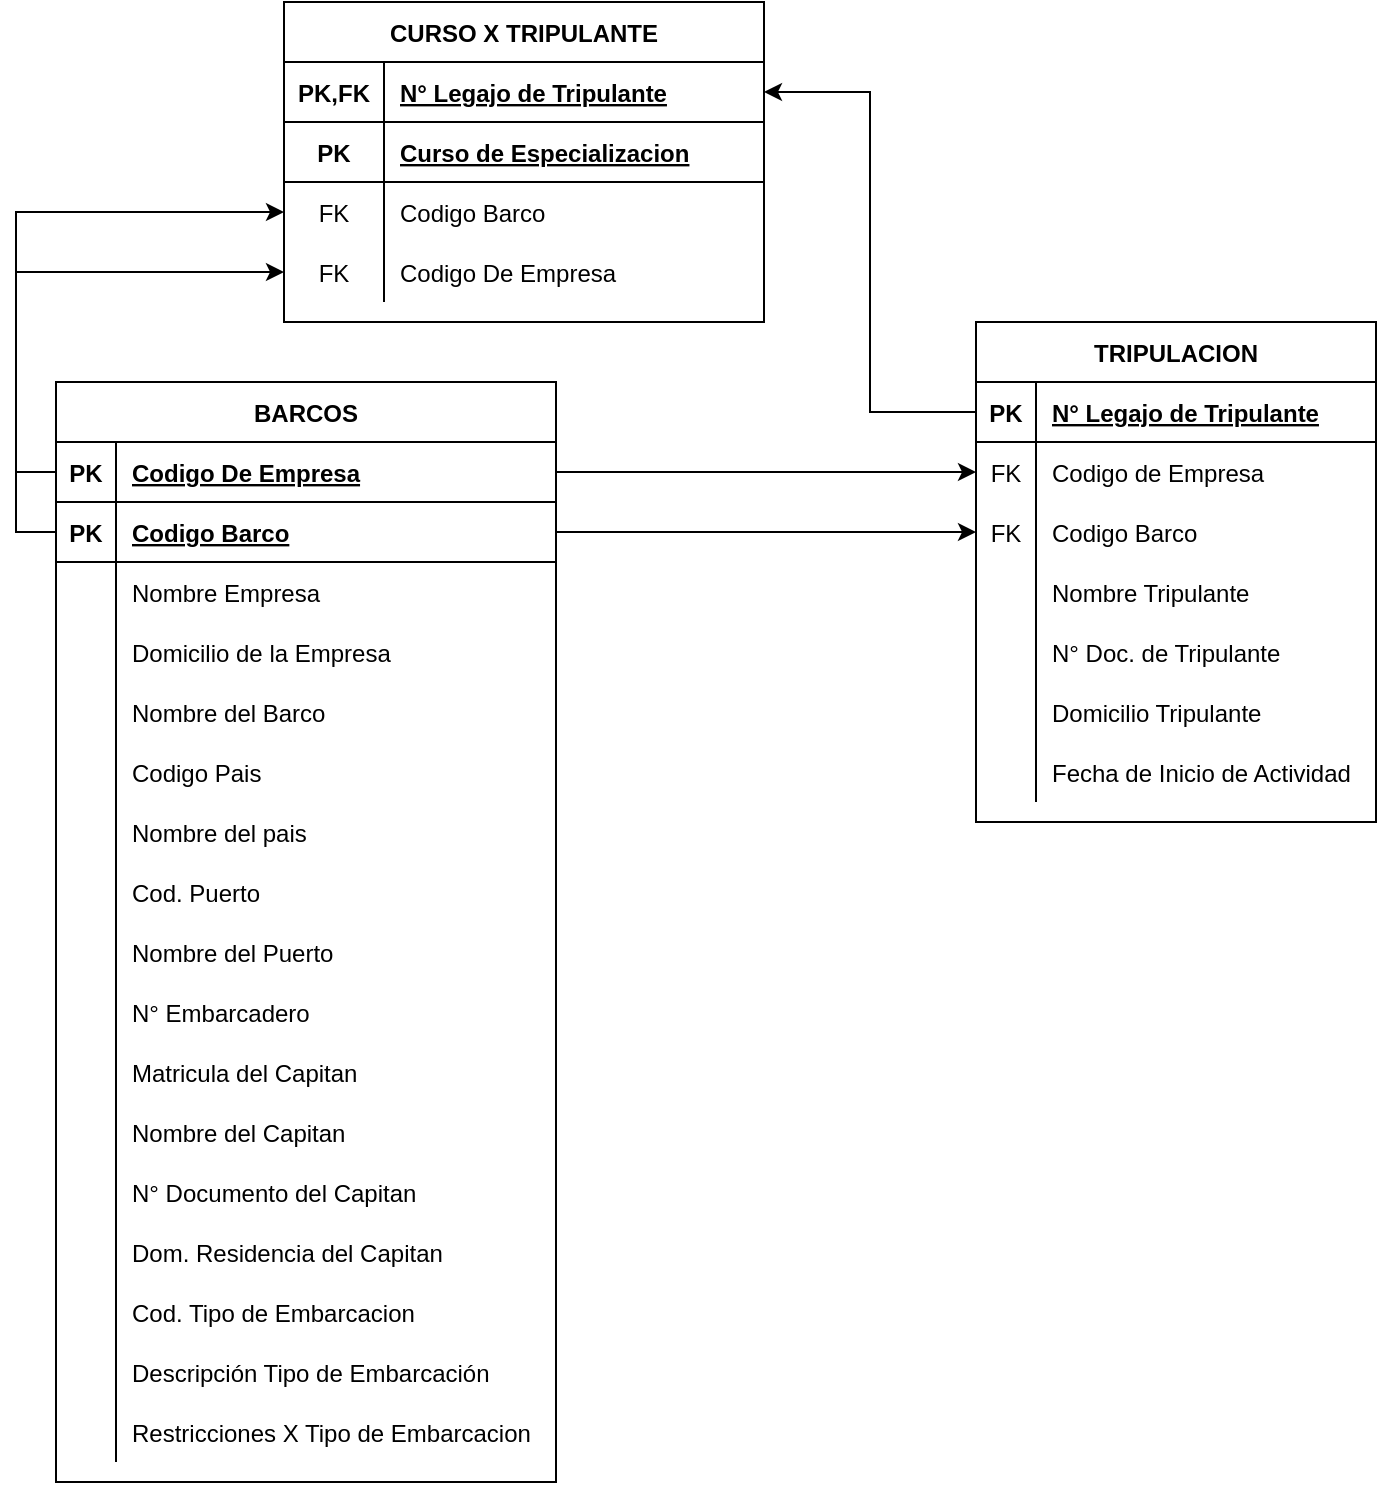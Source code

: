 <mxfile version="14.5.10" type="device"><diagram id="n7iqp6-ujP4lNgKCFLdw" name="Page-1"><mxGraphModel dx="1578" dy="820" grid="1" gridSize="10" guides="1" tooltips="1" connect="1" arrows="1" fold="1" page="1" pageScale="1" pageWidth="827" pageHeight="1169" math="0" shadow="0"><root><mxCell id="0"/><mxCell id="1" parent="0"/><mxCell id="V-FKSmDHNByAgr_jq2Kq-1" value="BARCOS" style="shape=table;startSize=30;container=1;collapsible=1;childLayout=tableLayout;fixedRows=1;rowLines=0;fontStyle=1;align=center;resizeLast=1;" parent="1" vertex="1"><mxGeometry x="180" y="220" width="250" height="550" as="geometry"/></mxCell><mxCell id="V-FKSmDHNByAgr_jq2Kq-2" value="" style="shape=partialRectangle;collapsible=0;dropTarget=0;pointerEvents=0;fillColor=none;top=0;left=0;bottom=1;right=0;points=[[0,0.5],[1,0.5]];portConstraint=eastwest;" parent="V-FKSmDHNByAgr_jq2Kq-1" vertex="1"><mxGeometry y="30" width="250" height="30" as="geometry"/></mxCell><mxCell id="V-FKSmDHNByAgr_jq2Kq-3" value="PK" style="shape=partialRectangle;connectable=0;fillColor=none;top=0;left=0;bottom=0;right=0;fontStyle=1;overflow=hidden;" parent="V-FKSmDHNByAgr_jq2Kq-2" vertex="1"><mxGeometry width="30" height="30" as="geometry"/></mxCell><mxCell id="V-FKSmDHNByAgr_jq2Kq-4" value="Codigo De Empresa" style="shape=partialRectangle;connectable=0;fillColor=none;top=0;left=0;bottom=0;right=0;align=left;spacingLeft=6;fontStyle=5;overflow=hidden;" parent="V-FKSmDHNByAgr_jq2Kq-2" vertex="1"><mxGeometry x="30" width="220" height="30" as="geometry"/></mxCell><mxCell id="uIpjzriHl8TbzYNkCYsB-1" value="" style="shape=partialRectangle;collapsible=0;dropTarget=0;pointerEvents=0;fillColor=none;top=0;left=0;bottom=1;right=0;points=[[0,0.5],[1,0.5]];portConstraint=eastwest;" vertex="1" parent="V-FKSmDHNByAgr_jq2Kq-1"><mxGeometry y="60" width="250" height="30" as="geometry"/></mxCell><mxCell id="uIpjzriHl8TbzYNkCYsB-2" value="PK" style="shape=partialRectangle;connectable=0;fillColor=none;top=0;left=0;bottom=0;right=0;fontStyle=1;overflow=hidden;" vertex="1" parent="uIpjzriHl8TbzYNkCYsB-1"><mxGeometry width="30" height="30" as="geometry"/></mxCell><mxCell id="uIpjzriHl8TbzYNkCYsB-3" value="Codigo Barco" style="shape=partialRectangle;connectable=0;fillColor=none;top=0;left=0;bottom=0;right=0;align=left;spacingLeft=6;fontStyle=5;overflow=hidden;" vertex="1" parent="uIpjzriHl8TbzYNkCYsB-1"><mxGeometry x="30" width="220" height="30" as="geometry"/></mxCell><mxCell id="V-FKSmDHNByAgr_jq2Kq-5" value="" style="shape=partialRectangle;collapsible=0;dropTarget=0;pointerEvents=0;fillColor=none;top=0;left=0;bottom=0;right=0;points=[[0,0.5],[1,0.5]];portConstraint=eastwest;" parent="V-FKSmDHNByAgr_jq2Kq-1" vertex="1"><mxGeometry y="90" width="250" height="30" as="geometry"/></mxCell><mxCell id="V-FKSmDHNByAgr_jq2Kq-6" value="" style="shape=partialRectangle;connectable=0;fillColor=none;top=0;left=0;bottom=0;right=0;editable=1;overflow=hidden;" parent="V-FKSmDHNByAgr_jq2Kq-5" vertex="1"><mxGeometry width="30" height="30" as="geometry"/></mxCell><mxCell id="V-FKSmDHNByAgr_jq2Kq-7" value="Nombre Empresa" style="shape=partialRectangle;connectable=0;fillColor=none;top=0;left=0;bottom=0;right=0;align=left;spacingLeft=6;overflow=hidden;" parent="V-FKSmDHNByAgr_jq2Kq-5" vertex="1"><mxGeometry x="30" width="220" height="30" as="geometry"/></mxCell><mxCell id="V-FKSmDHNByAgr_jq2Kq-8" value="" style="shape=partialRectangle;collapsible=0;dropTarget=0;pointerEvents=0;fillColor=none;top=0;left=0;bottom=0;right=0;points=[[0,0.5],[1,0.5]];portConstraint=eastwest;" parent="V-FKSmDHNByAgr_jq2Kq-1" vertex="1"><mxGeometry y="120" width="250" height="30" as="geometry"/></mxCell><mxCell id="V-FKSmDHNByAgr_jq2Kq-9" value="" style="shape=partialRectangle;connectable=0;fillColor=none;top=0;left=0;bottom=0;right=0;editable=1;overflow=hidden;" parent="V-FKSmDHNByAgr_jq2Kq-8" vertex="1"><mxGeometry width="30" height="30" as="geometry"/></mxCell><mxCell id="V-FKSmDHNByAgr_jq2Kq-10" value="Domicilio de la Empresa" style="shape=partialRectangle;connectable=0;fillColor=none;top=0;left=0;bottom=0;right=0;align=left;spacingLeft=6;overflow=hidden;" parent="V-FKSmDHNByAgr_jq2Kq-8" vertex="1"><mxGeometry x="30" width="220" height="30" as="geometry"/></mxCell><mxCell id="V-FKSmDHNByAgr_jq2Kq-11" value="" style="shape=partialRectangle;collapsible=0;dropTarget=0;pointerEvents=0;fillColor=none;top=0;left=0;bottom=0;right=0;points=[[0,0.5],[1,0.5]];portConstraint=eastwest;" parent="V-FKSmDHNByAgr_jq2Kq-1" vertex="1"><mxGeometry y="150" width="250" height="30" as="geometry"/></mxCell><mxCell id="V-FKSmDHNByAgr_jq2Kq-12" value="" style="shape=partialRectangle;connectable=0;fillColor=none;top=0;left=0;bottom=0;right=0;editable=1;overflow=hidden;" parent="V-FKSmDHNByAgr_jq2Kq-11" vertex="1"><mxGeometry width="30" height="30" as="geometry"/></mxCell><mxCell id="V-FKSmDHNByAgr_jq2Kq-13" value="Nombre del Barco" style="shape=partialRectangle;connectable=0;fillColor=none;top=0;left=0;bottom=0;right=0;align=left;spacingLeft=6;overflow=hidden;" parent="V-FKSmDHNByAgr_jq2Kq-11" vertex="1"><mxGeometry x="30" width="220" height="30" as="geometry"/></mxCell><mxCell id="V-FKSmDHNByAgr_jq2Kq-17" value="" style="shape=partialRectangle;collapsible=0;dropTarget=0;pointerEvents=0;fillColor=none;top=0;left=0;bottom=0;right=0;points=[[0,0.5],[1,0.5]];portConstraint=eastwest;" parent="V-FKSmDHNByAgr_jq2Kq-1" vertex="1"><mxGeometry y="180" width="250" height="30" as="geometry"/></mxCell><mxCell id="V-FKSmDHNByAgr_jq2Kq-18" value="" style="shape=partialRectangle;connectable=0;fillColor=none;top=0;left=0;bottom=0;right=0;editable=1;overflow=hidden;" parent="V-FKSmDHNByAgr_jq2Kq-17" vertex="1"><mxGeometry width="30" height="30" as="geometry"/></mxCell><mxCell id="V-FKSmDHNByAgr_jq2Kq-19" value="Codigo Pais" style="shape=partialRectangle;connectable=0;fillColor=none;top=0;left=0;bottom=0;right=0;align=left;spacingLeft=6;overflow=hidden;" parent="V-FKSmDHNByAgr_jq2Kq-17" vertex="1"><mxGeometry x="30" width="220" height="30" as="geometry"/></mxCell><mxCell id="V-FKSmDHNByAgr_jq2Kq-20" value="" style="shape=partialRectangle;collapsible=0;dropTarget=0;pointerEvents=0;fillColor=none;top=0;left=0;bottom=0;right=0;points=[[0,0.5],[1,0.5]];portConstraint=eastwest;" parent="V-FKSmDHNByAgr_jq2Kq-1" vertex="1"><mxGeometry y="210" width="250" height="30" as="geometry"/></mxCell><mxCell id="V-FKSmDHNByAgr_jq2Kq-21" value="" style="shape=partialRectangle;connectable=0;fillColor=none;top=0;left=0;bottom=0;right=0;editable=1;overflow=hidden;" parent="V-FKSmDHNByAgr_jq2Kq-20" vertex="1"><mxGeometry width="30" height="30" as="geometry"/></mxCell><mxCell id="V-FKSmDHNByAgr_jq2Kq-22" value="Nombre del pais" style="shape=partialRectangle;connectable=0;fillColor=none;top=0;left=0;bottom=0;right=0;align=left;spacingLeft=6;overflow=hidden;" parent="V-FKSmDHNByAgr_jq2Kq-20" vertex="1"><mxGeometry x="30" width="220" height="30" as="geometry"/></mxCell><mxCell id="V-FKSmDHNByAgr_jq2Kq-23" value="" style="shape=partialRectangle;collapsible=0;dropTarget=0;pointerEvents=0;fillColor=none;top=0;left=0;bottom=0;right=0;points=[[0,0.5],[1,0.5]];portConstraint=eastwest;" parent="V-FKSmDHNByAgr_jq2Kq-1" vertex="1"><mxGeometry y="240" width="250" height="30" as="geometry"/></mxCell><mxCell id="V-FKSmDHNByAgr_jq2Kq-24" value="" style="shape=partialRectangle;connectable=0;fillColor=none;top=0;left=0;bottom=0;right=0;editable=1;overflow=hidden;" parent="V-FKSmDHNByAgr_jq2Kq-23" vertex="1"><mxGeometry width="30" height="30" as="geometry"/></mxCell><mxCell id="V-FKSmDHNByAgr_jq2Kq-25" value="Cod. Puerto" style="shape=partialRectangle;connectable=0;fillColor=none;top=0;left=0;bottom=0;right=0;align=left;spacingLeft=6;overflow=hidden;" parent="V-FKSmDHNByAgr_jq2Kq-23" vertex="1"><mxGeometry x="30" width="220" height="30" as="geometry"/></mxCell><mxCell id="V-FKSmDHNByAgr_jq2Kq-26" value="" style="shape=partialRectangle;collapsible=0;dropTarget=0;pointerEvents=0;fillColor=none;top=0;left=0;bottom=0;right=0;points=[[0,0.5],[1,0.5]];portConstraint=eastwest;" parent="V-FKSmDHNByAgr_jq2Kq-1" vertex="1"><mxGeometry y="270" width="250" height="30" as="geometry"/></mxCell><mxCell id="V-FKSmDHNByAgr_jq2Kq-27" value="" style="shape=partialRectangle;connectable=0;fillColor=none;top=0;left=0;bottom=0;right=0;editable=1;overflow=hidden;" parent="V-FKSmDHNByAgr_jq2Kq-26" vertex="1"><mxGeometry width="30" height="30" as="geometry"/></mxCell><mxCell id="V-FKSmDHNByAgr_jq2Kq-28" value="Nombre del Puerto" style="shape=partialRectangle;connectable=0;fillColor=none;top=0;left=0;bottom=0;right=0;align=left;spacingLeft=6;overflow=hidden;" parent="V-FKSmDHNByAgr_jq2Kq-26" vertex="1"><mxGeometry x="30" width="220" height="30" as="geometry"/></mxCell><mxCell id="V-FKSmDHNByAgr_jq2Kq-29" value="" style="shape=partialRectangle;collapsible=0;dropTarget=0;pointerEvents=0;fillColor=none;top=0;left=0;bottom=0;right=0;points=[[0,0.5],[1,0.5]];portConstraint=eastwest;" parent="V-FKSmDHNByAgr_jq2Kq-1" vertex="1"><mxGeometry y="300" width="250" height="30" as="geometry"/></mxCell><mxCell id="V-FKSmDHNByAgr_jq2Kq-30" value="" style="shape=partialRectangle;connectable=0;fillColor=none;top=0;left=0;bottom=0;right=0;editable=1;overflow=hidden;" parent="V-FKSmDHNByAgr_jq2Kq-29" vertex="1"><mxGeometry width="30" height="30" as="geometry"/></mxCell><mxCell id="V-FKSmDHNByAgr_jq2Kq-31" value="N° Embarcadero" style="shape=partialRectangle;connectable=0;fillColor=none;top=0;left=0;bottom=0;right=0;align=left;spacingLeft=6;overflow=hidden;" parent="V-FKSmDHNByAgr_jq2Kq-29" vertex="1"><mxGeometry x="30" width="220" height="30" as="geometry"/></mxCell><mxCell id="V-FKSmDHNByAgr_jq2Kq-32" value="" style="shape=partialRectangle;collapsible=0;dropTarget=0;pointerEvents=0;fillColor=none;top=0;left=0;bottom=0;right=0;points=[[0,0.5],[1,0.5]];portConstraint=eastwest;" parent="V-FKSmDHNByAgr_jq2Kq-1" vertex="1"><mxGeometry y="330" width="250" height="30" as="geometry"/></mxCell><mxCell id="V-FKSmDHNByAgr_jq2Kq-33" value="" style="shape=partialRectangle;connectable=0;fillColor=none;top=0;left=0;bottom=0;right=0;editable=1;overflow=hidden;" parent="V-FKSmDHNByAgr_jq2Kq-32" vertex="1"><mxGeometry width="30" height="30" as="geometry"/></mxCell><mxCell id="V-FKSmDHNByAgr_jq2Kq-34" value="Matricula del Capitan" style="shape=partialRectangle;connectable=0;fillColor=none;top=0;left=0;bottom=0;right=0;align=left;spacingLeft=6;overflow=hidden;" parent="V-FKSmDHNByAgr_jq2Kq-32" vertex="1"><mxGeometry x="30" width="220" height="30" as="geometry"/></mxCell><mxCell id="V-FKSmDHNByAgr_jq2Kq-35" value="" style="shape=partialRectangle;collapsible=0;dropTarget=0;pointerEvents=0;fillColor=none;top=0;left=0;bottom=0;right=0;points=[[0,0.5],[1,0.5]];portConstraint=eastwest;" parent="V-FKSmDHNByAgr_jq2Kq-1" vertex="1"><mxGeometry y="360" width="250" height="30" as="geometry"/></mxCell><mxCell id="V-FKSmDHNByAgr_jq2Kq-36" value="" style="shape=partialRectangle;connectable=0;fillColor=none;top=0;left=0;bottom=0;right=0;editable=1;overflow=hidden;" parent="V-FKSmDHNByAgr_jq2Kq-35" vertex="1"><mxGeometry width="30" height="30" as="geometry"/></mxCell><mxCell id="V-FKSmDHNByAgr_jq2Kq-37" value="Nombre del Capitan" style="shape=partialRectangle;connectable=0;fillColor=none;top=0;left=0;bottom=0;right=0;align=left;spacingLeft=6;overflow=hidden;" parent="V-FKSmDHNByAgr_jq2Kq-35" vertex="1"><mxGeometry x="30" width="220" height="30" as="geometry"/></mxCell><mxCell id="V-FKSmDHNByAgr_jq2Kq-38" value="" style="shape=partialRectangle;collapsible=0;dropTarget=0;pointerEvents=0;fillColor=none;top=0;left=0;bottom=0;right=0;points=[[0,0.5],[1,0.5]];portConstraint=eastwest;" parent="V-FKSmDHNByAgr_jq2Kq-1" vertex="1"><mxGeometry y="390" width="250" height="30" as="geometry"/></mxCell><mxCell id="V-FKSmDHNByAgr_jq2Kq-39" value="" style="shape=partialRectangle;connectable=0;fillColor=none;top=0;left=0;bottom=0;right=0;editable=1;overflow=hidden;" parent="V-FKSmDHNByAgr_jq2Kq-38" vertex="1"><mxGeometry width="30" height="30" as="geometry"/></mxCell><mxCell id="V-FKSmDHNByAgr_jq2Kq-40" value="N° Documento del Capitan" style="shape=partialRectangle;connectable=0;fillColor=none;top=0;left=0;bottom=0;right=0;align=left;spacingLeft=6;overflow=hidden;" parent="V-FKSmDHNByAgr_jq2Kq-38" vertex="1"><mxGeometry x="30" width="220" height="30" as="geometry"/></mxCell><mxCell id="V-FKSmDHNByAgr_jq2Kq-41" value="" style="shape=partialRectangle;collapsible=0;dropTarget=0;pointerEvents=0;fillColor=none;top=0;left=0;bottom=0;right=0;points=[[0,0.5],[1,0.5]];portConstraint=eastwest;" parent="V-FKSmDHNByAgr_jq2Kq-1" vertex="1"><mxGeometry y="420" width="250" height="30" as="geometry"/></mxCell><mxCell id="V-FKSmDHNByAgr_jq2Kq-42" value="" style="shape=partialRectangle;connectable=0;fillColor=none;top=0;left=0;bottom=0;right=0;editable=1;overflow=hidden;" parent="V-FKSmDHNByAgr_jq2Kq-41" vertex="1"><mxGeometry width="30" height="30" as="geometry"/></mxCell><mxCell id="V-FKSmDHNByAgr_jq2Kq-43" value="Dom. Residencia del Capitan" style="shape=partialRectangle;connectable=0;fillColor=none;top=0;left=0;bottom=0;right=0;align=left;spacingLeft=6;overflow=hidden;" parent="V-FKSmDHNByAgr_jq2Kq-41" vertex="1"><mxGeometry x="30" width="220" height="30" as="geometry"/></mxCell><mxCell id="V-FKSmDHNByAgr_jq2Kq-44" value="" style="shape=partialRectangle;collapsible=0;dropTarget=0;pointerEvents=0;fillColor=none;top=0;left=0;bottom=0;right=0;points=[[0,0.5],[1,0.5]];portConstraint=eastwest;" parent="V-FKSmDHNByAgr_jq2Kq-1" vertex="1"><mxGeometry y="450" width="250" height="30" as="geometry"/></mxCell><mxCell id="V-FKSmDHNByAgr_jq2Kq-45" value="" style="shape=partialRectangle;connectable=0;fillColor=none;top=0;left=0;bottom=0;right=0;editable=1;overflow=hidden;" parent="V-FKSmDHNByAgr_jq2Kq-44" vertex="1"><mxGeometry width="30" height="30" as="geometry"/></mxCell><mxCell id="V-FKSmDHNByAgr_jq2Kq-46" value="Cod. Tipo de Embarcacion" style="shape=partialRectangle;connectable=0;fillColor=none;top=0;left=0;bottom=0;right=0;align=left;spacingLeft=6;overflow=hidden;" parent="V-FKSmDHNByAgr_jq2Kq-44" vertex="1"><mxGeometry x="30" width="220" height="30" as="geometry"/></mxCell><mxCell id="V-FKSmDHNByAgr_jq2Kq-47" value="" style="shape=partialRectangle;collapsible=0;dropTarget=0;pointerEvents=0;fillColor=none;top=0;left=0;bottom=0;right=0;points=[[0,0.5],[1,0.5]];portConstraint=eastwest;" parent="V-FKSmDHNByAgr_jq2Kq-1" vertex="1"><mxGeometry y="480" width="250" height="30" as="geometry"/></mxCell><mxCell id="V-FKSmDHNByAgr_jq2Kq-48" value="" style="shape=partialRectangle;connectable=0;fillColor=none;top=0;left=0;bottom=0;right=0;editable=1;overflow=hidden;" parent="V-FKSmDHNByAgr_jq2Kq-47" vertex="1"><mxGeometry width="30" height="30" as="geometry"/></mxCell><mxCell id="V-FKSmDHNByAgr_jq2Kq-49" value="Descripción Tipo de Embarcación" style="shape=partialRectangle;connectable=0;fillColor=none;top=0;left=0;bottom=0;right=0;align=left;spacingLeft=6;overflow=hidden;" parent="V-FKSmDHNByAgr_jq2Kq-47" vertex="1"><mxGeometry x="30" width="220" height="30" as="geometry"/></mxCell><mxCell id="V-FKSmDHNByAgr_jq2Kq-50" value="" style="shape=partialRectangle;collapsible=0;dropTarget=0;pointerEvents=0;fillColor=none;top=0;left=0;bottom=0;right=0;points=[[0,0.5],[1,0.5]];portConstraint=eastwest;" parent="V-FKSmDHNByAgr_jq2Kq-1" vertex="1"><mxGeometry y="510" width="250" height="30" as="geometry"/></mxCell><mxCell id="V-FKSmDHNByAgr_jq2Kq-51" value="" style="shape=partialRectangle;connectable=0;fillColor=none;top=0;left=0;bottom=0;right=0;editable=1;overflow=hidden;" parent="V-FKSmDHNByAgr_jq2Kq-50" vertex="1"><mxGeometry width="30" height="30" as="geometry"/></mxCell><mxCell id="V-FKSmDHNByAgr_jq2Kq-52" value="Restricciones X Tipo de Embarcacion" style="shape=partialRectangle;connectable=0;fillColor=none;top=0;left=0;bottom=0;right=0;align=left;spacingLeft=6;overflow=hidden;" parent="V-FKSmDHNByAgr_jq2Kq-50" vertex="1"><mxGeometry x="30" width="220" height="30" as="geometry"/></mxCell><mxCell id="V-FKSmDHNByAgr_jq2Kq-53" value="TRIPULACION" style="shape=table;startSize=30;container=1;collapsible=1;childLayout=tableLayout;fixedRows=1;rowLines=0;fontStyle=1;align=center;resizeLast=1;" parent="1" vertex="1"><mxGeometry x="640" y="190" width="200" height="250" as="geometry"/></mxCell><mxCell id="V-FKSmDHNByAgr_jq2Kq-54" value="" style="shape=partialRectangle;collapsible=0;dropTarget=0;pointerEvents=0;fillColor=none;top=0;left=0;bottom=1;right=0;points=[[0,0.5],[1,0.5]];portConstraint=eastwest;" parent="V-FKSmDHNByAgr_jq2Kq-53" vertex="1"><mxGeometry y="30" width="200" height="30" as="geometry"/></mxCell><mxCell id="V-FKSmDHNByAgr_jq2Kq-55" value="PK" style="shape=partialRectangle;connectable=0;fillColor=none;top=0;left=0;bottom=0;right=0;fontStyle=1;overflow=hidden;" parent="V-FKSmDHNByAgr_jq2Kq-54" vertex="1"><mxGeometry width="30" height="30" as="geometry"/></mxCell><mxCell id="V-FKSmDHNByAgr_jq2Kq-56" value="N° Legajo de Tripulante" style="shape=partialRectangle;connectable=0;fillColor=none;top=0;left=0;bottom=0;right=0;align=left;spacingLeft=6;fontStyle=5;overflow=hidden;" parent="V-FKSmDHNByAgr_jq2Kq-54" vertex="1"><mxGeometry x="30" width="170" height="30" as="geometry"/></mxCell><mxCell id="V-FKSmDHNByAgr_jq2Kq-82" value="" style="shape=partialRectangle;collapsible=0;dropTarget=0;pointerEvents=0;fillColor=none;top=0;left=0;bottom=0;right=0;points=[[0,0.5],[1,0.5]];portConstraint=eastwest;" parent="V-FKSmDHNByAgr_jq2Kq-53" vertex="1"><mxGeometry y="60" width="200" height="30" as="geometry"/></mxCell><mxCell id="V-FKSmDHNByAgr_jq2Kq-83" value="FK" style="shape=partialRectangle;connectable=0;fillColor=none;top=0;left=0;bottom=0;right=0;fontStyle=0;overflow=hidden;" parent="V-FKSmDHNByAgr_jq2Kq-82" vertex="1"><mxGeometry width="30" height="30" as="geometry"/></mxCell><mxCell id="V-FKSmDHNByAgr_jq2Kq-84" value="Codigo de Empresa" style="shape=partialRectangle;connectable=0;fillColor=none;top=0;left=0;bottom=0;right=0;align=left;spacingLeft=6;fontStyle=0;overflow=hidden;" parent="V-FKSmDHNByAgr_jq2Kq-82" vertex="1"><mxGeometry x="30" width="170" height="30" as="geometry"/></mxCell><mxCell id="uIpjzriHl8TbzYNkCYsB-4" value="" style="shape=partialRectangle;collapsible=0;dropTarget=0;pointerEvents=0;fillColor=none;top=0;left=0;bottom=0;right=0;points=[[0,0.5],[1,0.5]];portConstraint=eastwest;" vertex="1" parent="V-FKSmDHNByAgr_jq2Kq-53"><mxGeometry y="90" width="200" height="30" as="geometry"/></mxCell><mxCell id="uIpjzriHl8TbzYNkCYsB-5" value="FK" style="shape=partialRectangle;connectable=0;fillColor=none;top=0;left=0;bottom=0;right=0;fontStyle=0;overflow=hidden;" vertex="1" parent="uIpjzriHl8TbzYNkCYsB-4"><mxGeometry width="30" height="30" as="geometry"/></mxCell><mxCell id="uIpjzriHl8TbzYNkCYsB-6" value="Codigo Barco" style="shape=partialRectangle;connectable=0;fillColor=none;top=0;left=0;bottom=0;right=0;align=left;spacingLeft=6;fontStyle=0;overflow=hidden;" vertex="1" parent="uIpjzriHl8TbzYNkCYsB-4"><mxGeometry x="30" width="170" height="30" as="geometry"/></mxCell><mxCell id="V-FKSmDHNByAgr_jq2Kq-57" value="" style="shape=partialRectangle;collapsible=0;dropTarget=0;pointerEvents=0;fillColor=none;top=0;left=0;bottom=0;right=0;points=[[0,0.5],[1,0.5]];portConstraint=eastwest;" parent="V-FKSmDHNByAgr_jq2Kq-53" vertex="1"><mxGeometry y="120" width="200" height="30" as="geometry"/></mxCell><mxCell id="V-FKSmDHNByAgr_jq2Kq-58" value="" style="shape=partialRectangle;connectable=0;fillColor=none;top=0;left=0;bottom=0;right=0;editable=1;overflow=hidden;" parent="V-FKSmDHNByAgr_jq2Kq-57" vertex="1"><mxGeometry width="30" height="30" as="geometry"/></mxCell><mxCell id="V-FKSmDHNByAgr_jq2Kq-59" value="Nombre Tripulante" style="shape=partialRectangle;connectable=0;fillColor=none;top=0;left=0;bottom=0;right=0;align=left;spacingLeft=6;overflow=hidden;" parent="V-FKSmDHNByAgr_jq2Kq-57" vertex="1"><mxGeometry x="30" width="170" height="30" as="geometry"/></mxCell><mxCell id="V-FKSmDHNByAgr_jq2Kq-60" value="" style="shape=partialRectangle;collapsible=0;dropTarget=0;pointerEvents=0;fillColor=none;top=0;left=0;bottom=0;right=0;points=[[0,0.5],[1,0.5]];portConstraint=eastwest;" parent="V-FKSmDHNByAgr_jq2Kq-53" vertex="1"><mxGeometry y="150" width="200" height="30" as="geometry"/></mxCell><mxCell id="V-FKSmDHNByAgr_jq2Kq-61" value="" style="shape=partialRectangle;connectable=0;fillColor=none;top=0;left=0;bottom=0;right=0;editable=1;overflow=hidden;" parent="V-FKSmDHNByAgr_jq2Kq-60" vertex="1"><mxGeometry width="30" height="30" as="geometry"/></mxCell><mxCell id="V-FKSmDHNByAgr_jq2Kq-62" value="N° Doc. de Tripulante" style="shape=partialRectangle;connectable=0;fillColor=none;top=0;left=0;bottom=0;right=0;align=left;spacingLeft=6;overflow=hidden;" parent="V-FKSmDHNByAgr_jq2Kq-60" vertex="1"><mxGeometry x="30" width="170" height="30" as="geometry"/></mxCell><mxCell id="V-FKSmDHNByAgr_jq2Kq-63" value="" style="shape=partialRectangle;collapsible=0;dropTarget=0;pointerEvents=0;fillColor=none;top=0;left=0;bottom=0;right=0;points=[[0,0.5],[1,0.5]];portConstraint=eastwest;" parent="V-FKSmDHNByAgr_jq2Kq-53" vertex="1"><mxGeometry y="180" width="200" height="30" as="geometry"/></mxCell><mxCell id="V-FKSmDHNByAgr_jq2Kq-64" value="" style="shape=partialRectangle;connectable=0;fillColor=none;top=0;left=0;bottom=0;right=0;editable=1;overflow=hidden;" parent="V-FKSmDHNByAgr_jq2Kq-63" vertex="1"><mxGeometry width="30" height="30" as="geometry"/></mxCell><mxCell id="V-FKSmDHNByAgr_jq2Kq-65" value="Domicilio Tripulante" style="shape=partialRectangle;connectable=0;fillColor=none;top=0;left=0;bottom=0;right=0;align=left;spacingLeft=6;overflow=hidden;" parent="V-FKSmDHNByAgr_jq2Kq-63" vertex="1"><mxGeometry x="30" width="170" height="30" as="geometry"/></mxCell><mxCell id="V-FKSmDHNByAgr_jq2Kq-85" value="" style="shape=partialRectangle;collapsible=0;dropTarget=0;pointerEvents=0;fillColor=none;top=0;left=0;bottom=0;right=0;points=[[0,0.5],[1,0.5]];portConstraint=eastwest;" parent="V-FKSmDHNByAgr_jq2Kq-53" vertex="1"><mxGeometry y="210" width="200" height="30" as="geometry"/></mxCell><mxCell id="V-FKSmDHNByAgr_jq2Kq-86" value="" style="shape=partialRectangle;connectable=0;fillColor=none;top=0;left=0;bottom=0;right=0;editable=1;overflow=hidden;" parent="V-FKSmDHNByAgr_jq2Kq-85" vertex="1"><mxGeometry width="30" height="30" as="geometry"/></mxCell><mxCell id="V-FKSmDHNByAgr_jq2Kq-87" value="Fecha de Inicio de Actividad" style="shape=partialRectangle;connectable=0;fillColor=none;top=0;left=0;bottom=0;right=0;align=left;spacingLeft=6;overflow=hidden;" parent="V-FKSmDHNByAgr_jq2Kq-85" vertex="1"><mxGeometry x="30" width="170" height="30" as="geometry"/></mxCell><mxCell id="V-FKSmDHNByAgr_jq2Kq-66" value="CURSO X TRIPULANTE" style="shape=table;startSize=30;container=1;collapsible=1;childLayout=tableLayout;fixedRows=1;rowLines=0;fontStyle=1;align=center;resizeLast=1;" parent="1" vertex="1"><mxGeometry x="294" y="30" width="240" height="160" as="geometry"/></mxCell><mxCell id="V-FKSmDHNByAgr_jq2Kq-67" value="" style="shape=partialRectangle;collapsible=0;dropTarget=0;pointerEvents=0;fillColor=none;top=0;left=0;bottom=1;right=0;points=[[0,0.5],[1,0.5]];portConstraint=eastwest;" parent="V-FKSmDHNByAgr_jq2Kq-66" vertex="1"><mxGeometry y="30" width="240" height="30" as="geometry"/></mxCell><mxCell id="V-FKSmDHNByAgr_jq2Kq-68" value="PK,FK" style="shape=partialRectangle;connectable=0;fillColor=none;top=0;left=0;bottom=0;right=0;fontStyle=1;overflow=hidden;" parent="V-FKSmDHNByAgr_jq2Kq-67" vertex="1"><mxGeometry width="50" height="30" as="geometry"/></mxCell><mxCell id="V-FKSmDHNByAgr_jq2Kq-69" value="N° Legajo de Tripulante" style="shape=partialRectangle;connectable=0;fillColor=none;top=0;left=0;bottom=0;right=0;align=left;spacingLeft=6;fontStyle=5;overflow=hidden;" parent="V-FKSmDHNByAgr_jq2Kq-67" vertex="1"><mxGeometry x="50" width="190" height="30" as="geometry"/></mxCell><mxCell id="V-FKSmDHNByAgr_jq2Kq-79" value="" style="shape=partialRectangle;collapsible=0;dropTarget=0;pointerEvents=0;fillColor=none;top=0;left=0;bottom=1;right=0;points=[[0,0.5],[1,0.5]];portConstraint=eastwest;" parent="V-FKSmDHNByAgr_jq2Kq-66" vertex="1"><mxGeometry y="60" width="240" height="30" as="geometry"/></mxCell><mxCell id="V-FKSmDHNByAgr_jq2Kq-80" value="PK" style="shape=partialRectangle;connectable=0;fillColor=none;top=0;left=0;bottom=0;right=0;fontStyle=1;overflow=hidden;" parent="V-FKSmDHNByAgr_jq2Kq-79" vertex="1"><mxGeometry width="50" height="30" as="geometry"/></mxCell><mxCell id="V-FKSmDHNByAgr_jq2Kq-81" value="Curso de Especializacion" style="shape=partialRectangle;connectable=0;fillColor=none;top=0;left=0;bottom=0;right=0;align=left;spacingLeft=6;fontStyle=5;overflow=hidden;" parent="V-FKSmDHNByAgr_jq2Kq-79" vertex="1"><mxGeometry x="50" width="190" height="30" as="geometry"/></mxCell><mxCell id="uIpjzriHl8TbzYNkCYsB-37" value="" style="shape=partialRectangle;collapsible=0;dropTarget=0;pointerEvents=0;fillColor=none;top=0;left=0;bottom=0;right=0;points=[[0,0.5],[1,0.5]];portConstraint=eastwest;" vertex="1" parent="V-FKSmDHNByAgr_jq2Kq-66"><mxGeometry y="90" width="240" height="30" as="geometry"/></mxCell><mxCell id="uIpjzriHl8TbzYNkCYsB-38" value="FK" style="shape=partialRectangle;connectable=0;fillColor=none;top=0;left=0;bottom=0;right=0;fontStyle=0;overflow=hidden;" vertex="1" parent="uIpjzriHl8TbzYNkCYsB-37"><mxGeometry width="50" height="30" as="geometry"/></mxCell><mxCell id="uIpjzriHl8TbzYNkCYsB-39" value="Codigo Barco" style="shape=partialRectangle;connectable=0;fillColor=none;top=0;left=0;bottom=0;right=0;align=left;spacingLeft=6;fontStyle=0;overflow=hidden;" vertex="1" parent="uIpjzriHl8TbzYNkCYsB-37"><mxGeometry x="50" width="190" height="30" as="geometry"/></mxCell><mxCell id="uIpjzriHl8TbzYNkCYsB-40" value="" style="shape=partialRectangle;collapsible=0;dropTarget=0;pointerEvents=0;fillColor=none;top=0;left=0;bottom=0;right=0;points=[[0,0.5],[1,0.5]];portConstraint=eastwest;" vertex="1" parent="V-FKSmDHNByAgr_jq2Kq-66"><mxGeometry y="120" width="240" height="30" as="geometry"/></mxCell><mxCell id="uIpjzriHl8TbzYNkCYsB-41" value="FK" style="shape=partialRectangle;connectable=0;fillColor=none;top=0;left=0;bottom=0;right=0;fontStyle=0;overflow=hidden;" vertex="1" parent="uIpjzriHl8TbzYNkCYsB-40"><mxGeometry width="50" height="30" as="geometry"/></mxCell><mxCell id="uIpjzriHl8TbzYNkCYsB-42" value="Codigo De Empresa" style="shape=partialRectangle;connectable=0;fillColor=none;top=0;left=0;bottom=0;right=0;align=left;spacingLeft=6;fontStyle=0;overflow=hidden;" vertex="1" parent="uIpjzriHl8TbzYNkCYsB-40"><mxGeometry x="50" width="190" height="30" as="geometry"/></mxCell><mxCell id="V-FKSmDHNByAgr_jq2Kq-88" style="edgeStyle=orthogonalEdgeStyle;rounded=0;orthogonalLoop=1;jettySize=auto;html=1;entryX=0;entryY=0.5;entryDx=0;entryDy=0;" parent="1" source="V-FKSmDHNByAgr_jq2Kq-2" target="V-FKSmDHNByAgr_jq2Kq-82" edge="1"><mxGeometry relative="1" as="geometry"/></mxCell><mxCell id="uIpjzriHl8TbzYNkCYsB-26" style="edgeStyle=orthogonalEdgeStyle;rounded=0;orthogonalLoop=1;jettySize=auto;html=1;entryX=0;entryY=0.5;entryDx=0;entryDy=0;" edge="1" parent="1" source="uIpjzriHl8TbzYNkCYsB-1" target="uIpjzriHl8TbzYNkCYsB-4"><mxGeometry relative="1" as="geometry"/></mxCell><mxCell id="uIpjzriHl8TbzYNkCYsB-36" style="edgeStyle=orthogonalEdgeStyle;rounded=0;orthogonalLoop=1;jettySize=auto;html=1;exitX=0;exitY=0.5;exitDx=0;exitDy=0;entryX=1;entryY=0.5;entryDx=0;entryDy=0;" edge="1" parent="1" source="V-FKSmDHNByAgr_jq2Kq-54" target="V-FKSmDHNByAgr_jq2Kq-67"><mxGeometry relative="1" as="geometry"/></mxCell><mxCell id="uIpjzriHl8TbzYNkCYsB-43" style="edgeStyle=orthogonalEdgeStyle;rounded=0;orthogonalLoop=1;jettySize=auto;html=1;exitX=0;exitY=0.5;exitDx=0;exitDy=0;entryX=0;entryY=0.5;entryDx=0;entryDy=0;" edge="1" parent="1" source="V-FKSmDHNByAgr_jq2Kq-2" target="uIpjzriHl8TbzYNkCYsB-40"><mxGeometry relative="1" as="geometry"/></mxCell><mxCell id="uIpjzriHl8TbzYNkCYsB-44" style="edgeStyle=orthogonalEdgeStyle;rounded=0;orthogonalLoop=1;jettySize=auto;html=1;exitX=0;exitY=0.5;exitDx=0;exitDy=0;" edge="1" parent="1" source="uIpjzriHl8TbzYNkCYsB-1" target="uIpjzriHl8TbzYNkCYsB-37"><mxGeometry relative="1" as="geometry"/></mxCell></root></mxGraphModel></diagram></mxfile>